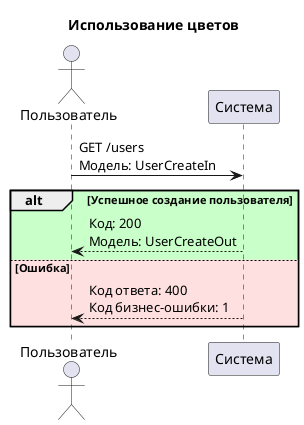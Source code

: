 @startuml Использование цветов

title Использование цветов

'__ АКТОРЫ __
actor "Пользователь" as User
participant "Система" as System

'__ ПРОЦЕДУРЫ __
/'
    Процедура для описания HTTP запросов
'/
!procedure $request($method="[Не указан метод]", $uri="[Не указан URI]", $model="<font color=red>[Модель не указана]</font>")
    $method $uri \nМодель: $model
!endprocedure

/'
    Процедура для описания HTTP ответов с условием
'/
!procedure $response($code=200, $model="[Модель не указана]", $error_code="[Не указан бизнес-код ошибки]")
    !if ($code == 400)
        Код ответа: $code \nКод бизнес-ошибки: $error_code
    !else
        Код: $code \nМодель: $model
    !endif
!endprocedure



'__ ВЗАИМОДЕЙСТВИЕ __
User -> System : $request("GET", "/users", UserCreateIn )
alt #TECHNOLOGY Успешное создание пользователя
    System --> User : $response(200, UserCreateOut)
else #IMPLEMENTATION Ошибка
    System --> User : $response(400, "", 001)
end


@enduml